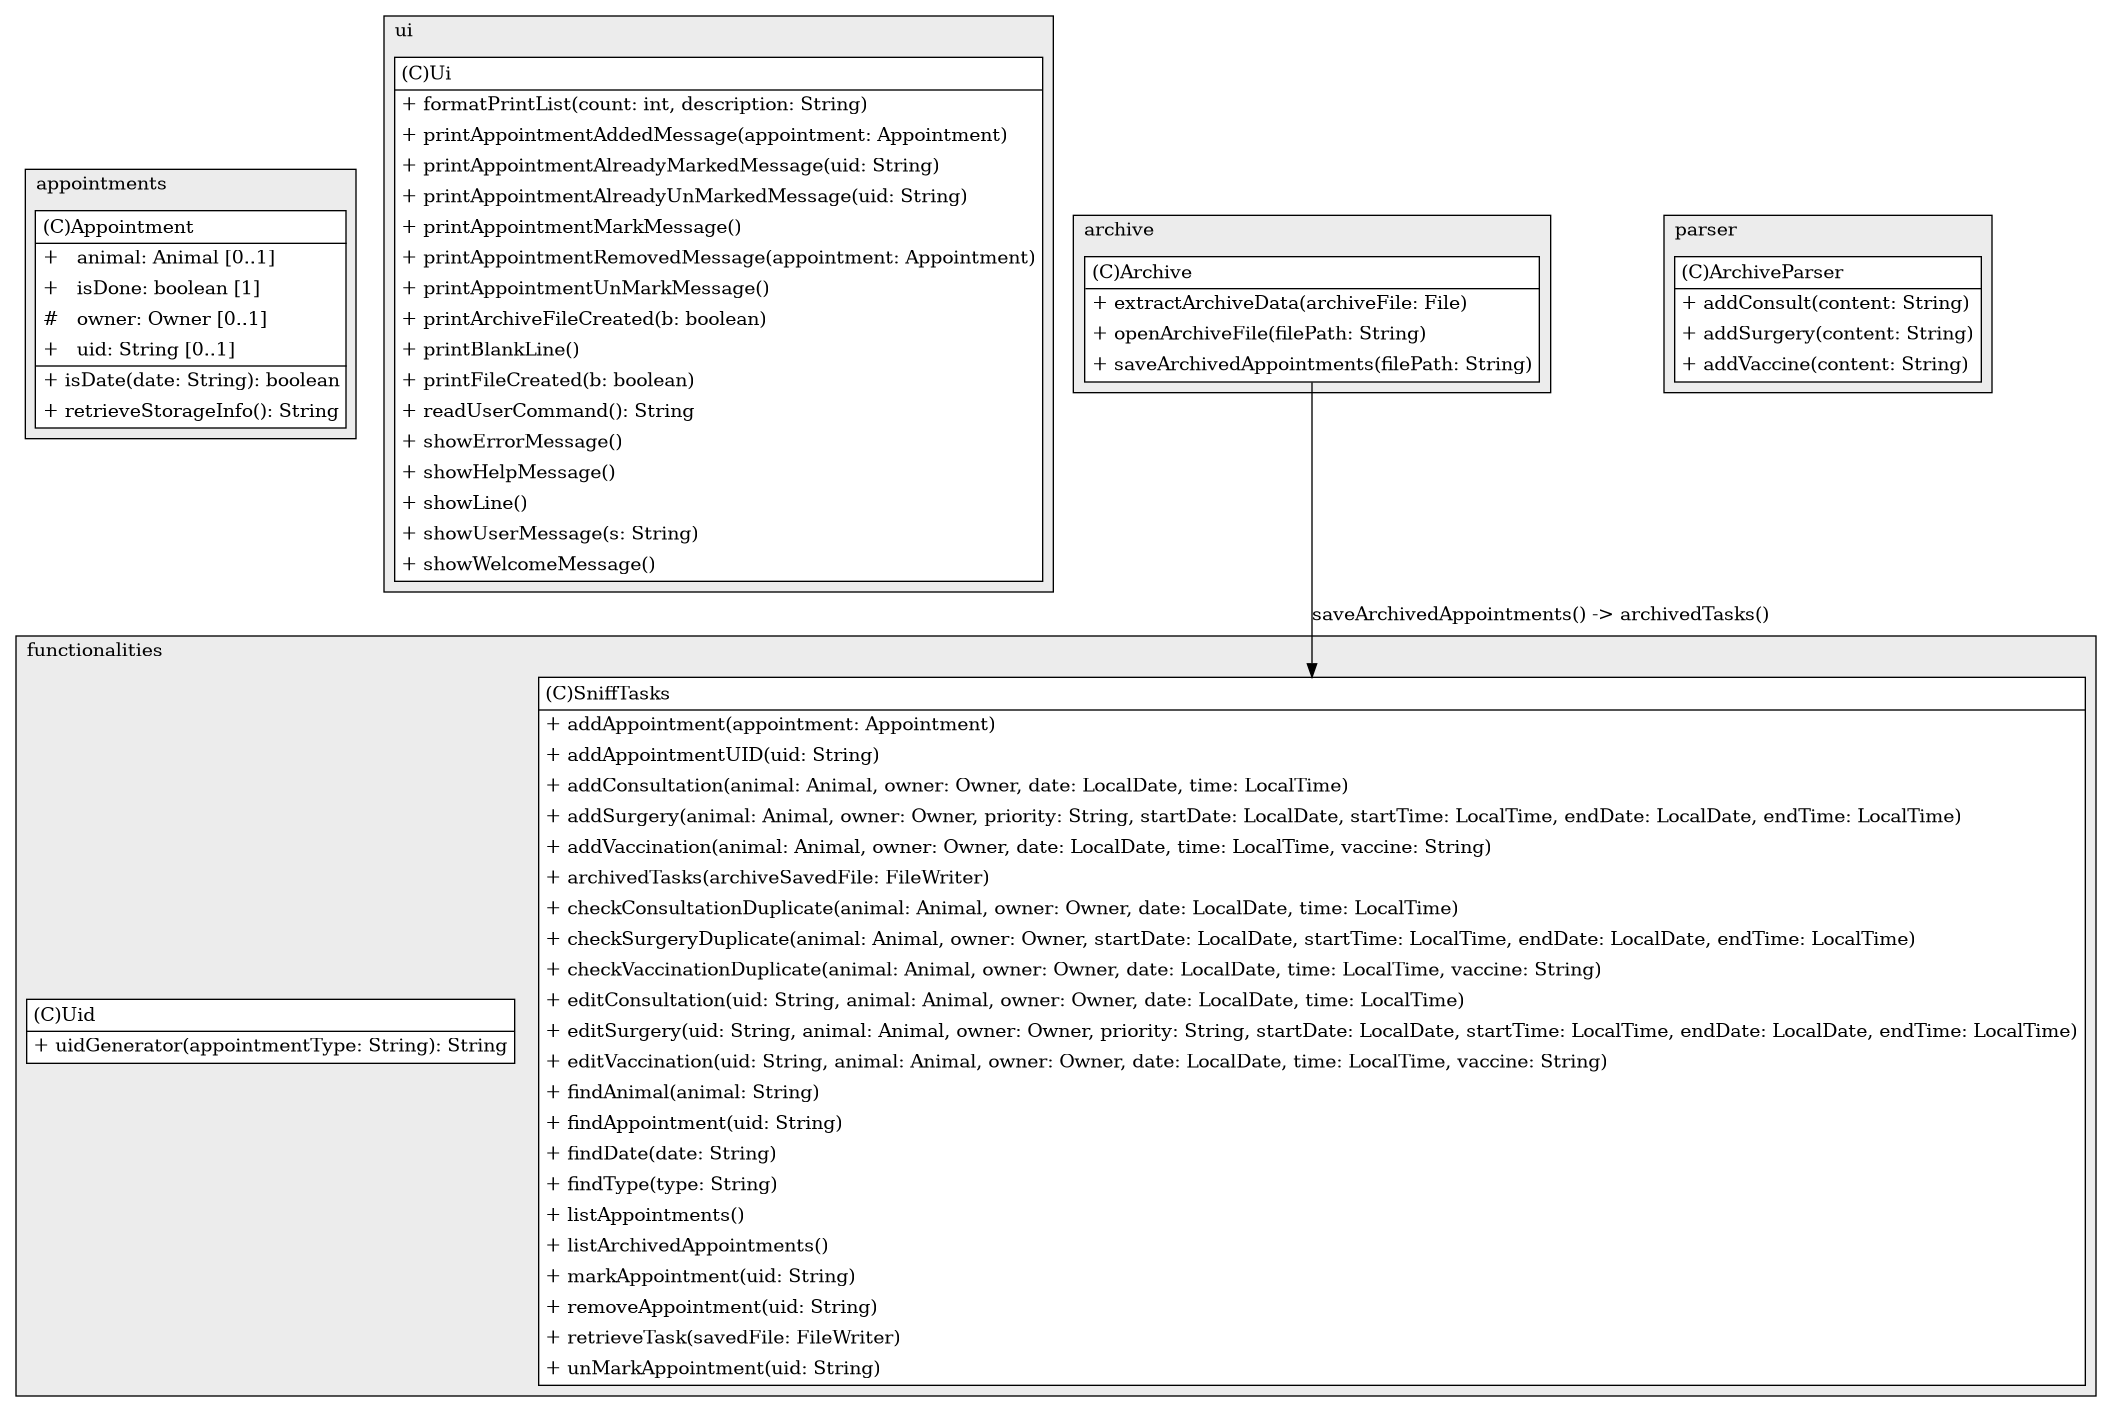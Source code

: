@startuml

/' diagram meta data start
config=StructureConfiguration;
{
  "projectClassification": {
    "searchMode": "OpenProject", // OpenProject, AllProjects
    "includedProjects": "",
    "pathEndKeywords": "*.impl",
    "isClientPath": "",
    "isClientName": "",
    "isTestPath": "",
    "isTestName": "",
    "isMappingPath": "",
    "isMappingName": "",
    "isDataAccessPath": "",
    "isDataAccessName": "",
    "isDataStructurePath": "",
    "isDataStructureName": "",
    "isInterfaceStructuresPath": "",
    "isInterfaceStructuresName": "",
    "isEntryPointPath": "",
    "isEntryPointName": "",
    "treatFinalFieldsAsMandatory": false
  },
  "graphRestriction": {
    "classPackageExcludeFilter": "",
    "classPackageIncludeFilter": "",
    "classNameExcludeFilter": "",
    "classNameIncludeFilter": "",
    "methodNameExcludeFilter": "",
    "methodNameIncludeFilter": "",
    "removeByInheritance": "", // inheritance/annotation based filtering is done in a second step
    "removeByAnnotation": "",
    "removeByClassPackage": "", // cleanup the graph after inheritance/annotation based filtering is done
    "removeByClassName": "",
    "cutMappings": false,
    "cutEnum": true,
    "cutTests": true,
    "cutClient": true,
    "cutDataAccess": false,
    "cutInterfaceStructures": false,
    "cutDataStructures": false,
    "cutGetterAndSetter": true,
    "cutConstructors": true
  },
  "graphTraversal": {
    "forwardDepth": 3,
    "backwardDepth": 3,
    "classPackageExcludeFilter": "",
    "classPackageIncludeFilter": "",
    "classNameExcludeFilter": "",
    "classNameIncludeFilter": "",
    "methodNameExcludeFilter": "",
    "methodNameIncludeFilter": "",
    "hideMappings": false,
    "hideDataStructures": false,
    "hidePrivateMethods": true,
    "hideInterfaceCalls": true, // indirection: implementation -> interface (is hidden) -> implementation
    "onlyShowApplicationEntryPoints": false, // root node is included
    "useMethodCallsForStructureDiagram": "ForwardOnly" // ForwardOnly, BothDirections, No
  },
  "details": {
    "aggregation": "GroupByClass", // ByClass, GroupByClass, None
    "showClassGenericTypes": true,
    "showMethods": true,
    "showMethodParameterNames": true,
    "showMethodParameterTypes": true,
    "showMethodReturnType": true,
    "showPackageLevels": 2,
    "showDetailedClassStructure": true
  },
  "rootClass": "archive.Archive",
  "extensionCallbackMethod": "" // qualified.class.name#methodName - signature: public static String method(String)
}
diagram meta data end '/



digraph g {
    rankdir="TB"
    splines=polyline
    

'nodes 
subgraph cluster_1519786164 { 
   	label=appointments
	labeljust=l
	fillcolor="#ececec"
	style=filled
   
   Appointment967792423[
	label=<<TABLE BORDER="1" CELLBORDER="0" CELLPADDING="4" CELLSPACING="0">
<TR><TD ALIGN="LEFT" >(C)Appointment</TD></TR>
<HR/>
<TR><TD ALIGN="LEFT" >+   animal: Animal [0..1]</TD></TR>
<TR><TD ALIGN="LEFT" >+   isDone: boolean [1]</TD></TR>
<TR><TD ALIGN="LEFT" >#   owner: Owner [0..1]</TD></TR>
<TR><TD ALIGN="LEFT" >+   uid: String [0..1]</TD></TR>
<HR/>
<TR><TD ALIGN="LEFT" >+ isDate(date: String): boolean</TD></TR>
<TR><TD ALIGN="LEFT" >+ retrieveStorageInfo(): String</TD></TR>
</TABLE>>
	style=filled
	margin=0
	shape=plaintext
	fillcolor="#FFFFFF"
];
} 

subgraph cluster_3732 { 
   	label=ui
	labeljust=l
	fillcolor="#ececec"
	style=filled
   
   Ui1037788935[
	label=<<TABLE BORDER="1" CELLBORDER="0" CELLPADDING="4" CELLSPACING="0">
<TR><TD ALIGN="LEFT" >(C)Ui</TD></TR>
<HR/>
<TR><TD ALIGN="LEFT" >+ formatPrintList(count: int, description: String)</TD></TR>
<TR><TD ALIGN="LEFT" >+ printAppointmentAddedMessage(appointment: Appointment)</TD></TR>
<TR><TD ALIGN="LEFT" >+ printAppointmentAlreadyMarkedMessage(uid: String)</TD></TR>
<TR><TD ALIGN="LEFT" >+ printAppointmentAlreadyUnMarkedMessage(uid: String)</TD></TR>
<TR><TD ALIGN="LEFT" >+ printAppointmentMarkMessage()</TD></TR>
<TR><TD ALIGN="LEFT" >+ printAppointmentRemovedMessage(appointment: Appointment)</TD></TR>
<TR><TD ALIGN="LEFT" >+ printAppointmentUnMarkMessage()</TD></TR>
<TR><TD ALIGN="LEFT" >+ printArchiveFileCreated(b: boolean)</TD></TR>
<TR><TD ALIGN="LEFT" >+ printBlankLine()</TD></TR>
<TR><TD ALIGN="LEFT" >+ printFileCreated(b: boolean)</TD></TR>
<TR><TD ALIGN="LEFT" >+ readUserCommand(): String</TD></TR>
<TR><TD ALIGN="LEFT" >+ showErrorMessage()</TD></TR>
<TR><TD ALIGN="LEFT" >+ showHelpMessage()</TD></TR>
<TR><TD ALIGN="LEFT" >+ showLine()</TD></TR>
<TR><TD ALIGN="LEFT" >+ showUserMessage(s: String)</TD></TR>
<TR><TD ALIGN="LEFT" >+ showWelcomeMessage()</TD></TR>
</TABLE>>
	style=filled
	margin=0
	shape=plaintext
	fillcolor="#FFFFFF"
];
} 

subgraph cluster_579021399 { 
   	label=functionalities
	labeljust=l
	fillcolor="#ececec"
	style=filled
   
   SniffTasks579021399[
	label=<<TABLE BORDER="1" CELLBORDER="0" CELLPADDING="4" CELLSPACING="0">
<TR><TD ALIGN="LEFT" >(C)SniffTasks</TD></TR>
<HR/>
<TR><TD ALIGN="LEFT" >+ addAppointment(appointment: Appointment)</TD></TR>
<TR><TD ALIGN="LEFT" >+ addAppointmentUID(uid: String)</TD></TR>
<TR><TD ALIGN="LEFT" >+ addConsultation(animal: Animal, owner: Owner, date: LocalDate, time: LocalTime)</TD></TR>
<TR><TD ALIGN="LEFT" >+ addSurgery(animal: Animal, owner: Owner, priority: String, startDate: LocalDate, startTime: LocalTime, endDate: LocalDate, endTime: LocalTime)</TD></TR>
<TR><TD ALIGN="LEFT" >+ addVaccination(animal: Animal, owner: Owner, date: LocalDate, time: LocalTime, vaccine: String)</TD></TR>
<TR><TD ALIGN="LEFT" >+ archivedTasks(archiveSavedFile: FileWriter)</TD></TR>
<TR><TD ALIGN="LEFT" >+ checkConsultationDuplicate(animal: Animal, owner: Owner, date: LocalDate, time: LocalTime)</TD></TR>
<TR><TD ALIGN="LEFT" >+ checkSurgeryDuplicate(animal: Animal, owner: Owner, startDate: LocalDate, startTime: LocalTime, endDate: LocalDate, endTime: LocalTime)</TD></TR>
<TR><TD ALIGN="LEFT" >+ checkVaccinationDuplicate(animal: Animal, owner: Owner, date: LocalDate, time: LocalTime, vaccine: String)</TD></TR>
<TR><TD ALIGN="LEFT" >+ editConsultation(uid: String, animal: Animal, owner: Owner, date: LocalDate, time: LocalTime)</TD></TR>
<TR><TD ALIGN="LEFT" >+ editSurgery(uid: String, animal: Animal, owner: Owner, priority: String, startDate: LocalDate, startTime: LocalTime, endDate: LocalDate, endTime: LocalTime)</TD></TR>
<TR><TD ALIGN="LEFT" >+ editVaccination(uid: String, animal: Animal, owner: Owner, date: LocalDate, time: LocalTime, vaccine: String)</TD></TR>
<TR><TD ALIGN="LEFT" >+ findAnimal(animal: String)</TD></TR>
<TR><TD ALIGN="LEFT" >+ findAppointment(uid: String)</TD></TR>
<TR><TD ALIGN="LEFT" >+ findDate(date: String)</TD></TR>
<TR><TD ALIGN="LEFT" >+ findType(type: String)</TD></TR>
<TR><TD ALIGN="LEFT" >+ listAppointments()</TD></TR>
<TR><TD ALIGN="LEFT" >+ listArchivedAppointments()</TD></TR>
<TR><TD ALIGN="LEFT" >+ markAppointment(uid: String)</TD></TR>
<TR><TD ALIGN="LEFT" >+ removeAppointment(uid: String)</TD></TR>
<TR><TD ALIGN="LEFT" >+ retrieveTask(savedFile: FileWriter)</TD></TR>
<TR><TD ALIGN="LEFT" >+ unMarkAppointment(uid: String)</TD></TR>
</TABLE>>
	style=filled
	margin=0
	shape=plaintext
	fillcolor="#FFFFFF"
];

Uid579021399[
	label=<<TABLE BORDER="1" CELLBORDER="0" CELLPADDING="4" CELLSPACING="0">
<TR><TD ALIGN="LEFT" >(C)Uid</TD></TR>
<HR/>
<TR><TD ALIGN="LEFT" >+ uidGenerator(appointmentType: String): String</TD></TR>
</TABLE>>
	style=filled
	margin=0
	shape=plaintext
	fillcolor="#FFFFFF"
];
} 

subgraph cluster_748101438 { 
   	label=archive
	labeljust=l
	fillcolor="#ececec"
	style=filled
   
   Archive748101438[
	label=<<TABLE BORDER="1" CELLBORDER="0" CELLPADDING="4" CELLSPACING="0">
<TR><TD ALIGN="LEFT" >(C)Archive</TD></TR>
<HR/>
<TR><TD ALIGN="LEFT" >+ extractArchiveData(archiveFile: File)</TD></TR>
<TR><TD ALIGN="LEFT" >+ openArchiveFile(filePath: String)</TD></TR>
<TR><TD ALIGN="LEFT" >+ saveArchivedAppointments(filePath: String)</TD></TR>
</TABLE>>
	style=filled
	margin=0
	shape=plaintext
	fillcolor="#FFFFFF"
];
} 

subgraph cluster_995410913 { 
   	label=parser
	labeljust=l
	fillcolor="#ececec"
	style=filled
   
   ArchiveParser1930038276[
	label=<<TABLE BORDER="1" CELLBORDER="0" CELLPADDING="4" CELLSPACING="0">
<TR><TD ALIGN="LEFT" >(C)ArchiveParser</TD></TR>
<HR/>
<TR><TD ALIGN="LEFT" >+ addConsult(content: String)</TD></TR>
<TR><TD ALIGN="LEFT" >+ addSurgery(content: String)</TD></TR>
<TR><TD ALIGN="LEFT" >+ addVaccine(content: String)</TD></TR>
</TABLE>>
	style=filled
	margin=0
	shape=plaintext
	fillcolor="#FFFFFF"
];
} 

'edges    
Archive748101438 -> SniffTasks579021399[label="saveArchivedAppointments() -> archivedTasks()"];
    
}
@enduml